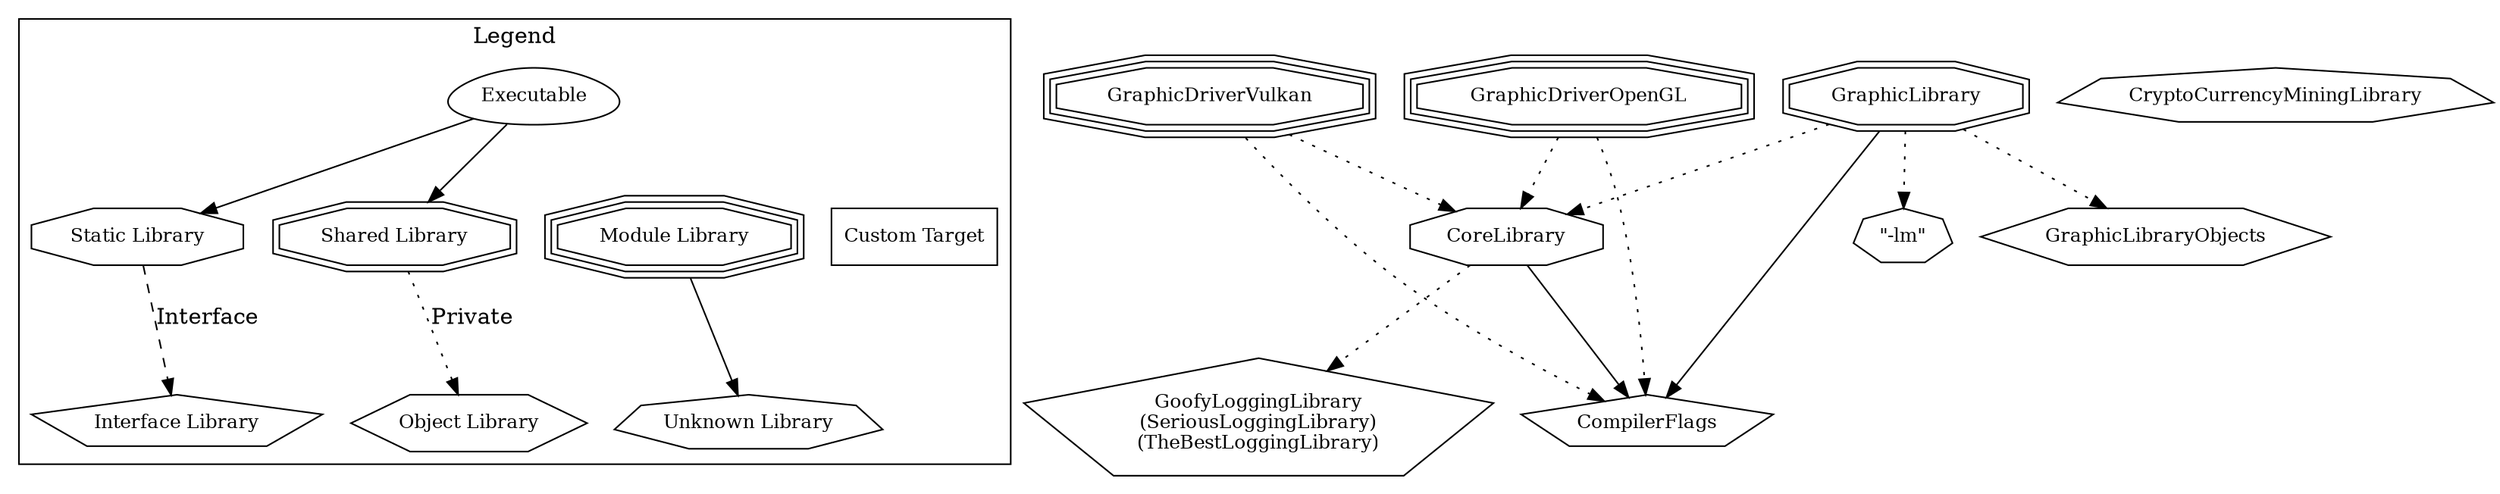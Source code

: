 digraph "GraphvizTestProject" {
node [
  fontsize = "12"
];
subgraph clusterLegend {
  label = "Legend";
  color = black;
  edge [ style = invis ];
  legendNode0 [ label = "Executable", shape = egg ];
  legendNode1 [ label = "Static Library", shape = octagon ];
  legendNode2 [ label = "Shared Library", shape = doubleoctagon ];
  legendNode3 [ label = "Module Library", shape = tripleoctagon ];
  legendNode4 [ label = "Interface Library", shape = pentagon ];
  legendNode5 [ label = "Object Library", shape = hexagon ];
  legendNode6 [ label = "Unknown Library", shape = septagon ];
  legendNode7 [ label = "Custom Target", shape = box ];
  legendNode0 -> legendNode1 [ style = solid ];
  legendNode0 -> legendNode2 [ style = solid ];
  legendNode0 -> legendNode3;
  legendNode1 -> legendNode4 [ label = "Interface", style = dashed ];
  legendNode2 -> legendNode5 [ label = "Private", style = dotted ];
  legendNode3 -> legendNode6 [ style = solid ];
  legendNode0 -> legendNode7;
}
    "node0" [ label = "CompilerFlags", shape = pentagon ];
    "node1" [ label = "CoreLibrary", shape = octagon ];
    "node1" -> "node0"  // CoreLibrary -> CompilerFlags
    "node2" [ label = "GoofyLoggingLibrary\n(SeriousLoggingLibrary)\n(TheBestLoggingLibrary)", shape = pentagon ];
    "node1" -> "node2" [ style = dotted ] // CoreLibrary -> GoofyLoggingLibrary
    "node3" [ label = "CryptoCurrencyMiningLibrary", shape = septagon ];
    "node4" [ label = "GraphicLibrary", shape = doubleoctagon ];
    "node5" [ label = "\"-lm\"", shape = septagon ];
    "node4" -> "node5" [ style = dotted ] // GraphicLibrary -> "-lm"
    "node4" -> "node0"  // GraphicLibrary -> CompilerFlags
    "node4" -> "node1" [ style = dotted ] // GraphicLibrary -> CoreLibrary
    "node6" [ label = "GraphicLibraryObjects", shape = hexagon ];
    "node4" -> "node6" [ style = dotted ] // GraphicLibrary -> GraphicLibraryObjects
    "node7" [ label = "GraphicDriverOpenGL", shape = tripleoctagon ];
    "node7" -> "node0" [ style = dotted ] // GraphicDriverOpenGL -> CompilerFlags
    "node7" -> "node1" [ style = dotted ] // GraphicDriverOpenGL -> CoreLibrary
    "node8" [ label = "GraphicDriverVulkan", shape = tripleoctagon ];
    "node8" -> "node0" [ style = dotted ] // GraphicDriverVulkan -> CompilerFlags
    "node8" -> "node1" [ style = dotted ] // GraphicDriverVulkan -> CoreLibrary
}
